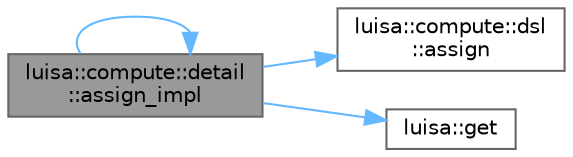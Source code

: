 digraph "luisa::compute::detail::assign_impl"
{
 // LATEX_PDF_SIZE
  bgcolor="transparent";
  edge [fontname=Helvetica,fontsize=10,labelfontname=Helvetica,labelfontsize=10];
  node [fontname=Helvetica,fontsize=10,shape=box,height=0.2,width=0.4];
  rankdir="LR";
  Node1 [id="Node000001",label="luisa::compute::detail\l::assign_impl",height=0.2,width=0.4,color="gray40", fillcolor="grey60", style="filled", fontcolor="black",tooltip=" "];
  Node1 -> Node2 [id="edge4_Node000001_Node000002",color="steelblue1",style="solid",tooltip=" "];
  Node2 [id="Node000002",label="luisa::compute::dsl\l::assign",height=0.2,width=0.4,color="grey40", fillcolor="white", style="filled",URL="$namespaceluisa_1_1compute_1_1dsl.html#a0d6347e4348db5c5ea091d99c9870d37",tooltip="Assign rhs to lhs"];
  Node1 -> Node1 [id="edge5_Node000001_Node000001",color="steelblue1",style="solid",tooltip=" "];
  Node1 -> Node3 [id="edge6_Node000001_Node000003",color="steelblue1",style="solid",tooltip=" "];
  Node3 [id="Node000003",label="luisa::get",height=0.2,width=0.4,color="grey40", fillcolor="white", style="filled",URL="$namespaceluisa.html#ac97dedae1570e2a239ff86cafda745bb",tooltip=" "];
}
